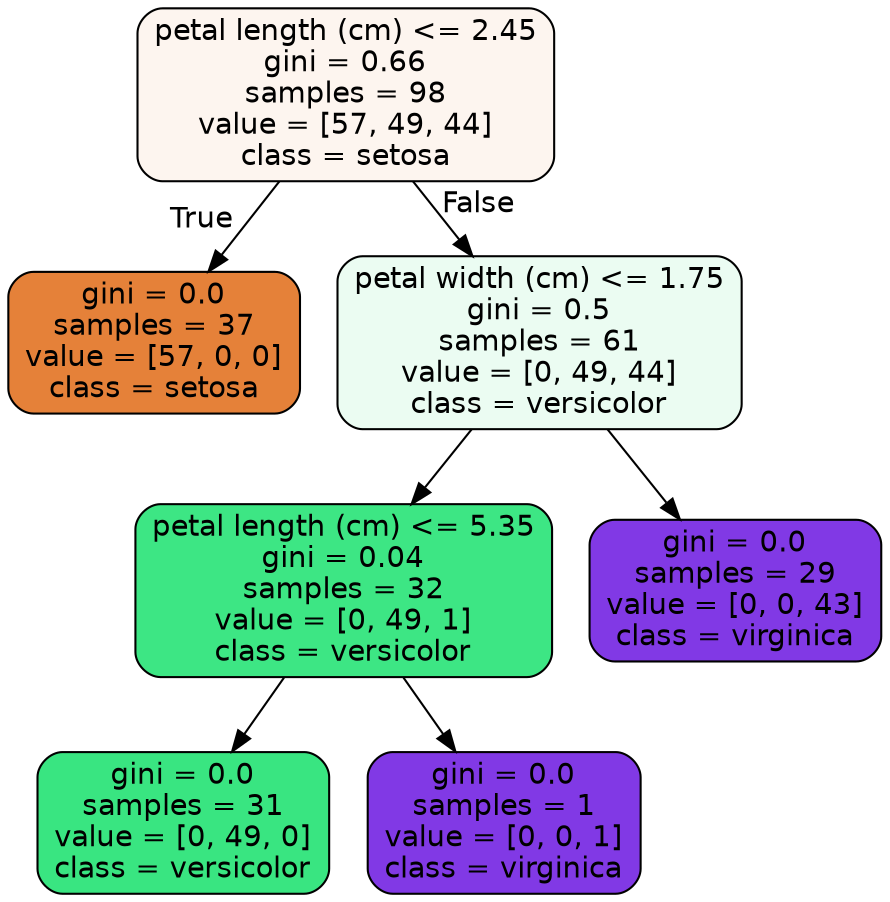 digraph Tree {
node [shape=box, style="filled, rounded", color="black", fontname=helvetica] ;
edge [fontname=helvetica] ;
0 [label="petal length (cm) <= 2.45\ngini = 0.66\nsamples = 98\nvalue = [57, 49, 44]\nclass = setosa", fillcolor="#fdf5ef"] ;
1 [label="gini = 0.0\nsamples = 37\nvalue = [57, 0, 0]\nclass = setosa", fillcolor="#e58139"] ;
0 -> 1 [labeldistance=2.5, labelangle=45, headlabel="True"] ;
2 [label="petal width (cm) <= 1.75\ngini = 0.5\nsamples = 61\nvalue = [0, 49, 44]\nclass = versicolor", fillcolor="#ebfcf2"] ;
0 -> 2 [labeldistance=2.5, labelangle=-45, headlabel="False"] ;
3 [label="petal length (cm) <= 5.35\ngini = 0.04\nsamples = 32\nvalue = [0, 49, 1]\nclass = versicolor", fillcolor="#3de684"] ;
2 -> 3 ;
4 [label="gini = 0.0\nsamples = 31\nvalue = [0, 49, 0]\nclass = versicolor", fillcolor="#39e581"] ;
3 -> 4 ;
5 [label="gini = 0.0\nsamples = 1\nvalue = [0, 0, 1]\nclass = virginica", fillcolor="#8139e5"] ;
3 -> 5 ;
6 [label="gini = 0.0\nsamples = 29\nvalue = [0, 0, 43]\nclass = virginica", fillcolor="#8139e5"] ;
2 -> 6 ;
}